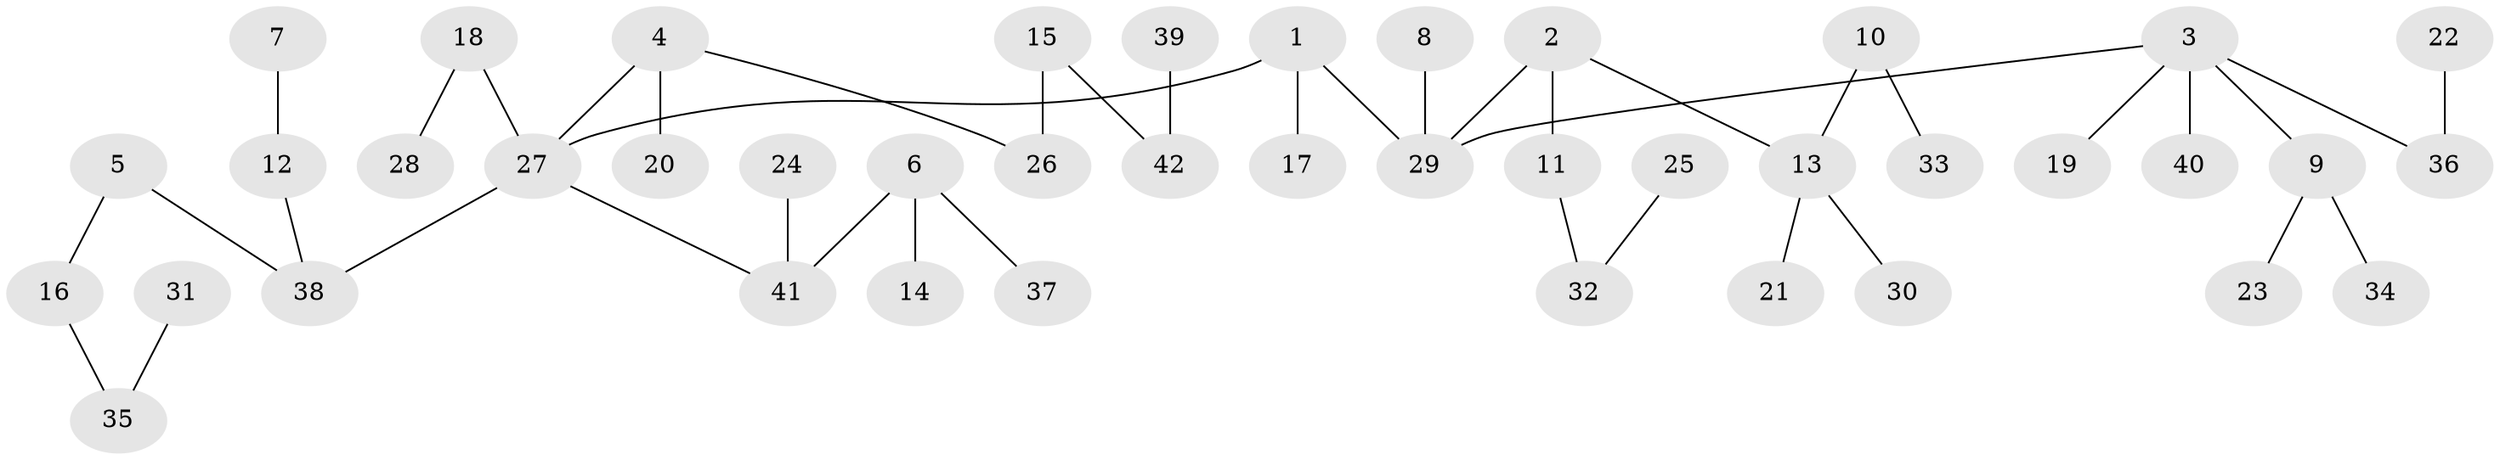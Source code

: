 // original degree distribution, {3: 0.20481927710843373, 6: 0.024096385542168676, 7: 0.012048192771084338, 4: 0.04819277108433735, 2: 0.2289156626506024, 1: 0.4819277108433735}
// Generated by graph-tools (version 1.1) at 2025/02/03/09/25 03:02:31]
// undirected, 42 vertices, 41 edges
graph export_dot {
graph [start="1"]
  node [color=gray90,style=filled];
  1;
  2;
  3;
  4;
  5;
  6;
  7;
  8;
  9;
  10;
  11;
  12;
  13;
  14;
  15;
  16;
  17;
  18;
  19;
  20;
  21;
  22;
  23;
  24;
  25;
  26;
  27;
  28;
  29;
  30;
  31;
  32;
  33;
  34;
  35;
  36;
  37;
  38;
  39;
  40;
  41;
  42;
  1 -- 17 [weight=1.0];
  1 -- 27 [weight=1.0];
  1 -- 29 [weight=1.0];
  2 -- 11 [weight=1.0];
  2 -- 13 [weight=1.0];
  2 -- 29 [weight=1.0];
  3 -- 9 [weight=1.0];
  3 -- 19 [weight=1.0];
  3 -- 29 [weight=1.0];
  3 -- 36 [weight=1.0];
  3 -- 40 [weight=1.0];
  4 -- 20 [weight=1.0];
  4 -- 26 [weight=1.0];
  4 -- 27 [weight=1.0];
  5 -- 16 [weight=1.0];
  5 -- 38 [weight=1.0];
  6 -- 14 [weight=1.0];
  6 -- 37 [weight=1.0];
  6 -- 41 [weight=1.0];
  7 -- 12 [weight=1.0];
  8 -- 29 [weight=1.0];
  9 -- 23 [weight=1.0];
  9 -- 34 [weight=1.0];
  10 -- 13 [weight=1.0];
  10 -- 33 [weight=1.0];
  11 -- 32 [weight=1.0];
  12 -- 38 [weight=1.0];
  13 -- 21 [weight=1.0];
  13 -- 30 [weight=1.0];
  15 -- 26 [weight=1.0];
  15 -- 42 [weight=1.0];
  16 -- 35 [weight=1.0];
  18 -- 27 [weight=1.0];
  18 -- 28 [weight=1.0];
  22 -- 36 [weight=1.0];
  24 -- 41 [weight=1.0];
  25 -- 32 [weight=1.0];
  27 -- 38 [weight=1.0];
  27 -- 41 [weight=1.0];
  31 -- 35 [weight=1.0];
  39 -- 42 [weight=1.0];
}
